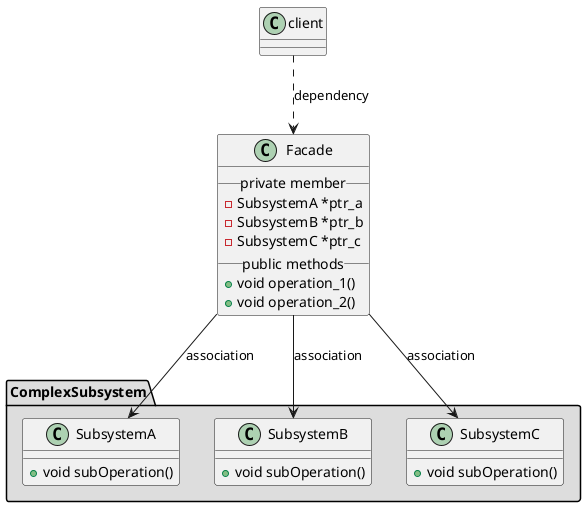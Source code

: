 @startuml FacadePattern

package ComplexSubsystem #DDDDDD {
    class SubsystemA {
        + void subOperation()
    }

    class SubsystemB {
        + void subOperation()
    }

    class SubsystemC {
        + void subOperation()
    }
}

class Facade {
    __private member__
    - SubsystemA *ptr_a
    - SubsystemB *ptr_b
    - SubsystemC *ptr_c
    __public methods__
    + void operation_1()
    + void operation_2()
}

client ..> Facade : dependency
Facade --> SubsystemA : association
Facade --> SubsystemB : association
Facade --> SubsystemC : association

@enduml